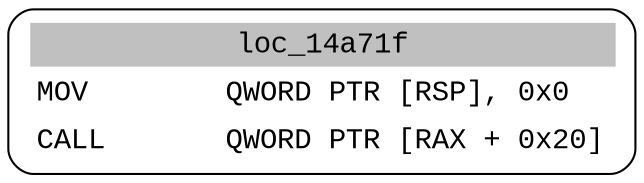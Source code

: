 digraph asm_graph {
1941 [
shape="Mrecord" fontname="Courier New"label =<<table border="0" cellborder="0" cellpadding="3"><tr><td align="center" colspan="2" bgcolor="grey">loc_14a71f</td></tr><tr><td align="left">MOV        QWORD PTR [RSP], 0x0</td></tr><tr><td align="left">CALL       QWORD PTR [RAX + 0x20]</td></tr></table>> ];
}